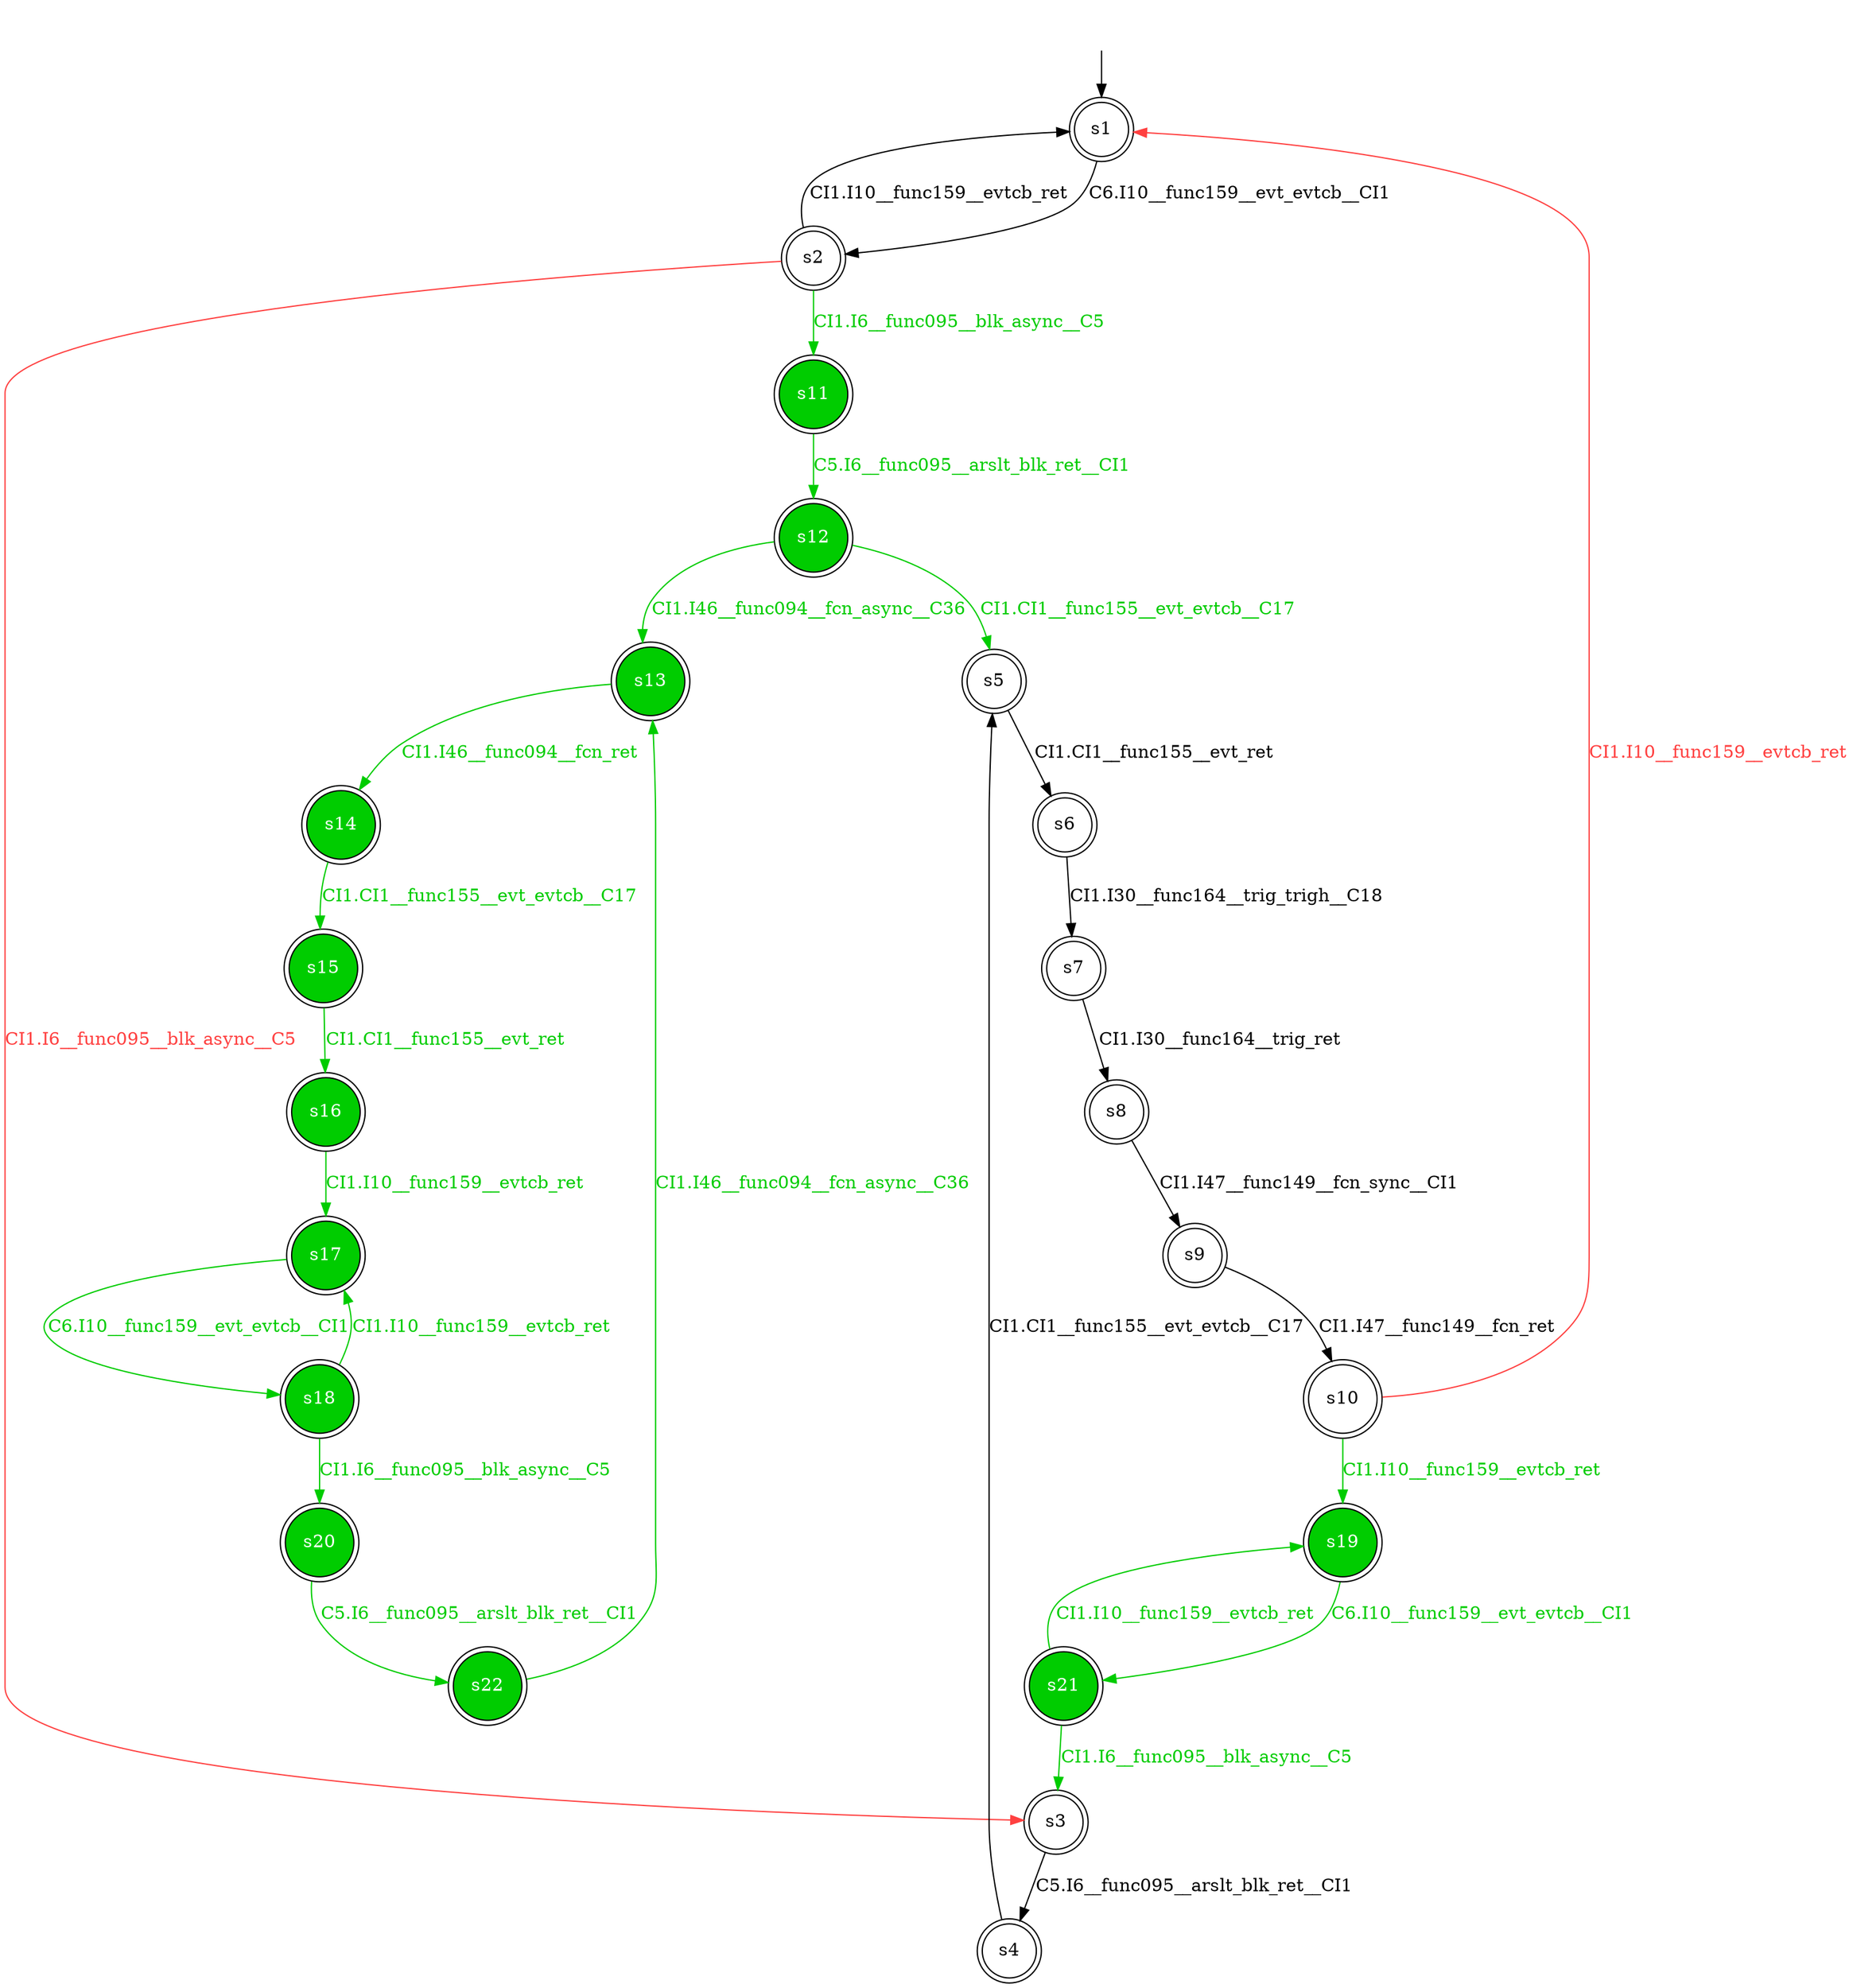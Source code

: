digraph diffautomaton {
	1 [label=<s1> shape="doublecircle"];
	2 [label=<s2> shape="doublecircle"];
	3 [label=<s3> shape="doublecircle"];
	4 [label=<s4> shape="doublecircle"];
	5 [label=<s5> shape="doublecircle"];
	6 [label=<s6> shape="doublecircle"];
	7 [label=<s7> shape="doublecircle"];
	8 [label=<s8> shape="doublecircle"];
	9 [label=<s9> shape="doublecircle"];
	10 [label=<s10> shape="doublecircle"];
	11 [label=<s11> shape="doublecircle" fillcolor="#00cc00" fontcolor="#ffffff" style="filled"];
	12 [label=<s12> shape="doublecircle" fillcolor="#00cc00" fontcolor="#ffffff" style="filled"];
	13 [label=<s13> shape="doublecircle" fillcolor="#00cc00" fontcolor="#ffffff" style="filled"];
	14 [label=<s14> shape="doublecircle" fillcolor="#00cc00" fontcolor="#ffffff" style="filled"];
	15 [label=<s15> shape="doublecircle" fillcolor="#00cc00" fontcolor="#ffffff" style="filled"];
	16 [label=<s16> shape="doublecircle" fillcolor="#00cc00" fontcolor="#ffffff" style="filled"];
	17 [label=<s17> shape="doublecircle" fillcolor="#00cc00" fontcolor="#ffffff" style="filled"];
	18 [label=<s18> shape="doublecircle" fillcolor="#00cc00" fontcolor="#ffffff" style="filled"];
	19 [label=<s19> shape="doublecircle" fillcolor="#00cc00" fontcolor="#ffffff" style="filled"];
	20 [label=<s20> shape="doublecircle" fillcolor="#00cc00" fontcolor="#ffffff" style="filled"];
	21 [label=<s21> shape="doublecircle" fillcolor="#00cc00" fontcolor="#ffffff" style="filled"];
	22 [label=<s22> shape="doublecircle" fillcolor="#00cc00" fontcolor="#ffffff" style="filled"];
	__init1 [label=<> shape="none"];
	__init1 -> 1;
	1 -> 2 [label=<<font color="#000000">C6.I10__func159__evt_evtcb__CI1</font>> id="1-0-2"];
	2 -> 3 [label=<<font color="#ff4040">CI1.I6__func095__blk_async__C5</font>> color="#ff4040" id="2-0-3"];
	2 -> 1 [label=<<font color="#000000">CI1.I10__func159__evtcb_ret</font>> id="2-1-1"];
	2 -> 11 [label=<<font color="#00cc00">CI1.I6__func095__blk_async__C5</font>> color="#00cc00" id="2-2-11"];
	3 -> 4 [label=<<font color="#000000">C5.I6__func095__arslt_blk_ret__CI1</font>> id="3-0-4"];
	4 -> 5 [label=<<font color="#000000">CI1.CI1__func155__evt_evtcb__C17</font>> id="4-0-5"];
	5 -> 6 [label=<<font color="#000000">CI1.CI1__func155__evt_ret</font>> id="5-0-6"];
	6 -> 7 [label=<<font color="#000000">CI1.I30__func164__trig_trigh__C18</font>> id="6-0-7"];
	7 -> 8 [label=<<font color="#000000">CI1.I30__func164__trig_ret</font>> id="7-0-8"];
	8 -> 9 [label=<<font color="#000000">CI1.I47__func149__fcn_sync__CI1</font>> id="8-0-9"];
	9 -> 10 [label=<<font color="#000000">CI1.I47__func149__fcn_ret</font>> id="9-0-10"];
	10 -> 1 [label=<<font color="#ff4040">CI1.I10__func159__evtcb_ret</font>> color="#ff4040" id="10-0-1"];
	10 -> 19 [label=<<font color="#00cc00">CI1.I10__func159__evtcb_ret</font>> color="#00cc00" id="10-1-19"];
	11 -> 12 [label=<<font color="#00cc00">C5.I6__func095__arslt_blk_ret__CI1</font>> color="#00cc00" id="11-0-12"];
	12 -> 5 [label=<<font color="#00cc00">CI1.CI1__func155__evt_evtcb__C17</font>> color="#00cc00" id="12-0-5"];
	12 -> 13 [label=<<font color="#00cc00">CI1.I46__func094__fcn_async__C36</font>> color="#00cc00" id="12-1-13"];
	13 -> 14 [label=<<font color="#00cc00">CI1.I46__func094__fcn_ret</font>> color="#00cc00" id="13-0-14"];
	14 -> 15 [label=<<font color="#00cc00">CI1.CI1__func155__evt_evtcb__C17</font>> color="#00cc00" id="14-0-15"];
	15 -> 16 [label=<<font color="#00cc00">CI1.CI1__func155__evt_ret</font>> color="#00cc00" id="15-0-16"];
	16 -> 17 [label=<<font color="#00cc00">CI1.I10__func159__evtcb_ret</font>> color="#00cc00" id="16-0-17"];
	17 -> 18 [label=<<font color="#00cc00">C6.I10__func159__evt_evtcb__CI1</font>> color="#00cc00" id="17-0-18"];
	18 -> 20 [label=<<font color="#00cc00">CI1.I6__func095__blk_async__C5</font>> color="#00cc00" id="18-0-20"];
	18 -> 17 [label=<<font color="#00cc00">CI1.I10__func159__evtcb_ret</font>> color="#00cc00" id="18-1-17"];
	19 -> 21 [label=<<font color="#00cc00">C6.I10__func159__evt_evtcb__CI1</font>> color="#00cc00" id="19-0-21"];
	20 -> 22 [label=<<font color="#00cc00">C5.I6__func095__arslt_blk_ret__CI1</font>> color="#00cc00" id="20-0-22"];
	21 -> 3 [label=<<font color="#00cc00">CI1.I6__func095__blk_async__C5</font>> color="#00cc00" id="21-0-3"];
	21 -> 19 [label=<<font color="#00cc00">CI1.I10__func159__evtcb_ret</font>> color="#00cc00" id="21-1-19"];
	22 -> 13 [label=<<font color="#00cc00">CI1.I46__func094__fcn_async__C36</font>> color="#00cc00" id="22-0-13"];
}
